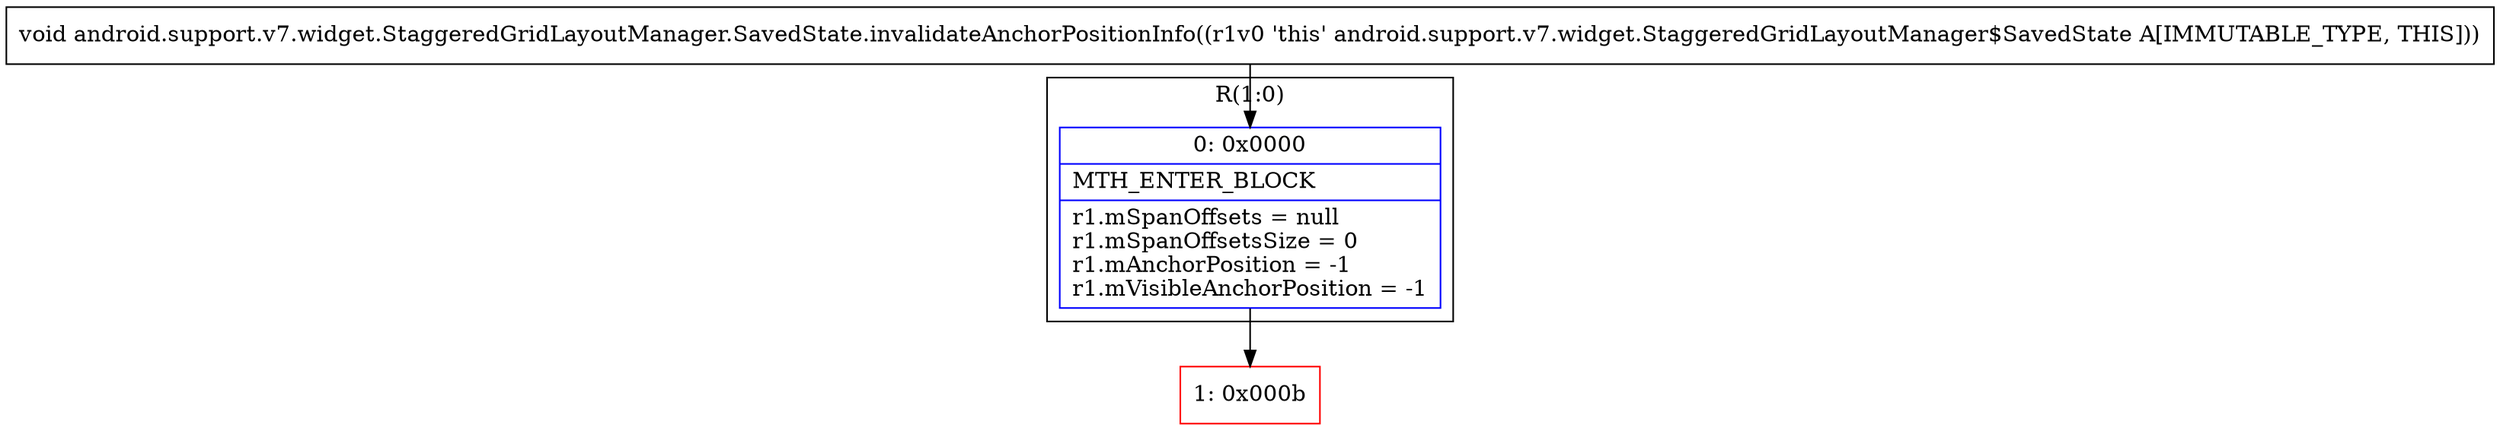 digraph "CFG forandroid.support.v7.widget.StaggeredGridLayoutManager.SavedState.invalidateAnchorPositionInfo()V" {
subgraph cluster_Region_690750388 {
label = "R(1:0)";
node [shape=record,color=blue];
Node_0 [shape=record,label="{0\:\ 0x0000|MTH_ENTER_BLOCK\l|r1.mSpanOffsets = null\lr1.mSpanOffsetsSize = 0\lr1.mAnchorPosition = \-1\lr1.mVisibleAnchorPosition = \-1\l}"];
}
Node_1 [shape=record,color=red,label="{1\:\ 0x000b}"];
MethodNode[shape=record,label="{void android.support.v7.widget.StaggeredGridLayoutManager.SavedState.invalidateAnchorPositionInfo((r1v0 'this' android.support.v7.widget.StaggeredGridLayoutManager$SavedState A[IMMUTABLE_TYPE, THIS])) }"];
MethodNode -> Node_0;
Node_0 -> Node_1;
}

